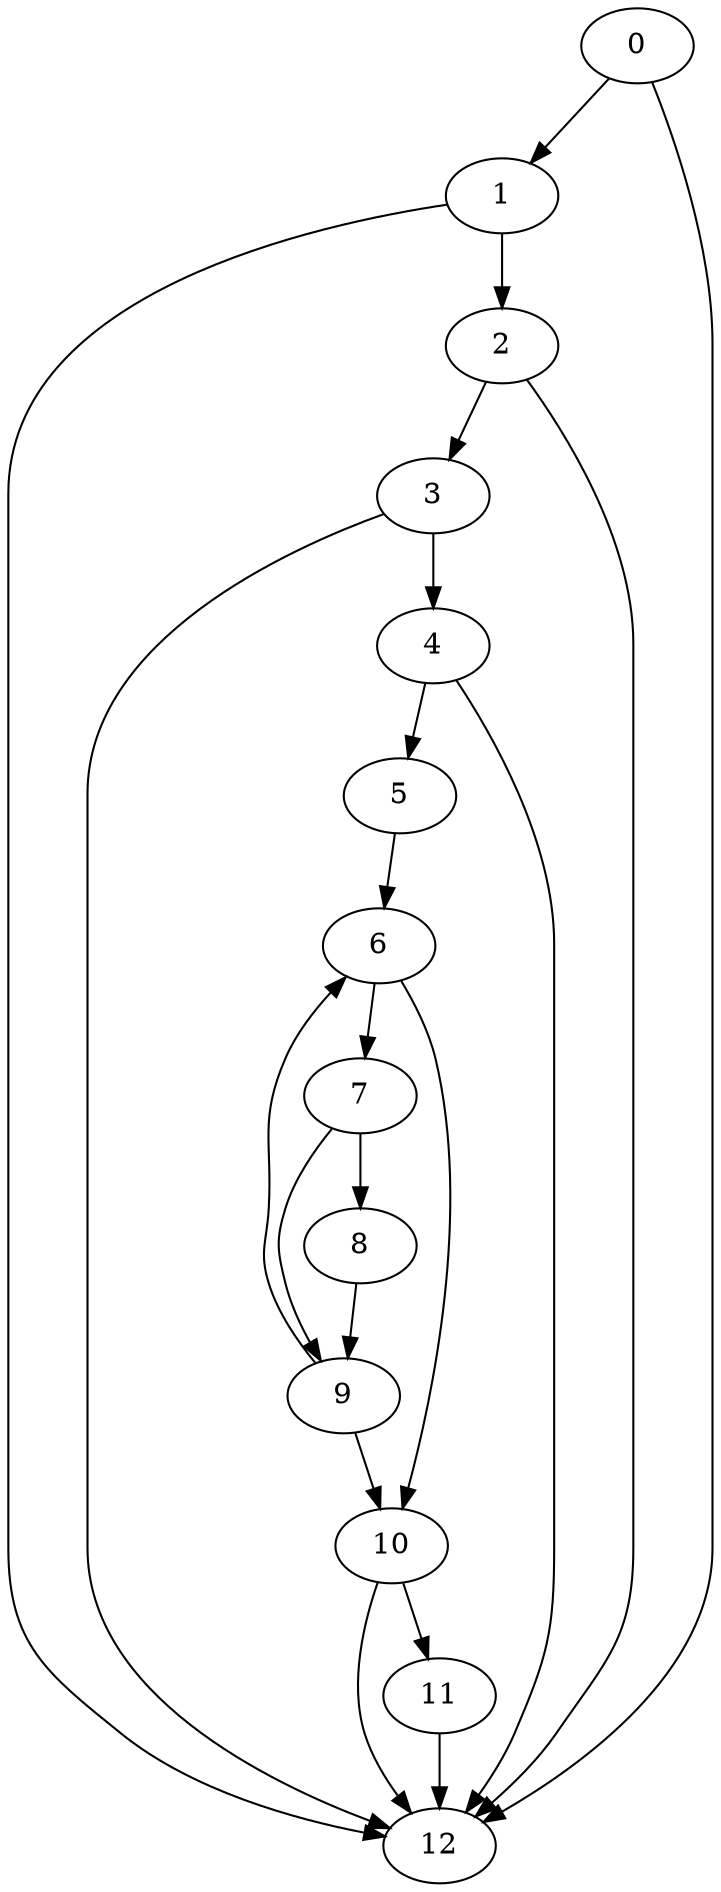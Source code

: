 digraph {
	0
	1
	2
	3
	4
	5
	6
	7
	8
	9
	10
	11
	12
	5 -> 6
	9 -> 6
	6 -> 7
	10 -> 11
	0 -> 1
	2 -> 3
	3 -> 4
	6 -> 10
	9 -> 10
	1 -> 12
	2 -> 12
	3 -> 12
	4 -> 12
	10 -> 12
	11 -> 12
	0 -> 12
	1 -> 2
	4 -> 5
	7 -> 8
	7 -> 9
	8 -> 9
}
